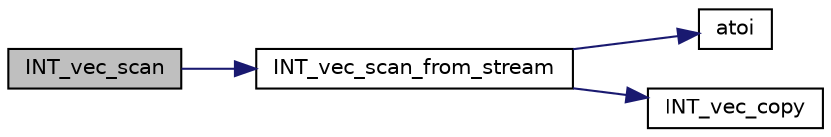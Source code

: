 digraph "INT_vec_scan"
{
  edge [fontname="Helvetica",fontsize="10",labelfontname="Helvetica",labelfontsize="10"];
  node [fontname="Helvetica",fontsize="10",shape=record];
  rankdir="LR";
  Node3091 [label="INT_vec_scan",height=0.2,width=0.4,color="black", fillcolor="grey75", style="filled", fontcolor="black"];
  Node3091 -> Node3092 [color="midnightblue",fontsize="10",style="solid",fontname="Helvetica"];
  Node3092 [label="INT_vec_scan_from_stream",height=0.2,width=0.4,color="black", fillcolor="white", style="filled",URL="$d4/d74/util_8_c.html#a7dc639ea3d5da900adb978c9322353a7"];
  Node3092 -> Node3093 [color="midnightblue",fontsize="10",style="solid",fontname="Helvetica"];
  Node3093 [label="atoi",height=0.2,width=0.4,color="black", fillcolor="white", style="filled",URL="$d9/d60/discreta_8h.html#ad0ac71cbcb495289e474437d6b7d7fac"];
  Node3092 -> Node3094 [color="midnightblue",fontsize="10",style="solid",fontname="Helvetica"];
  Node3094 [label="INT_vec_copy",height=0.2,width=0.4,color="black", fillcolor="white", style="filled",URL="$d4/d74/util_8_c.html#ac2d875e27e009af6ec04d17254d11075"];
}
